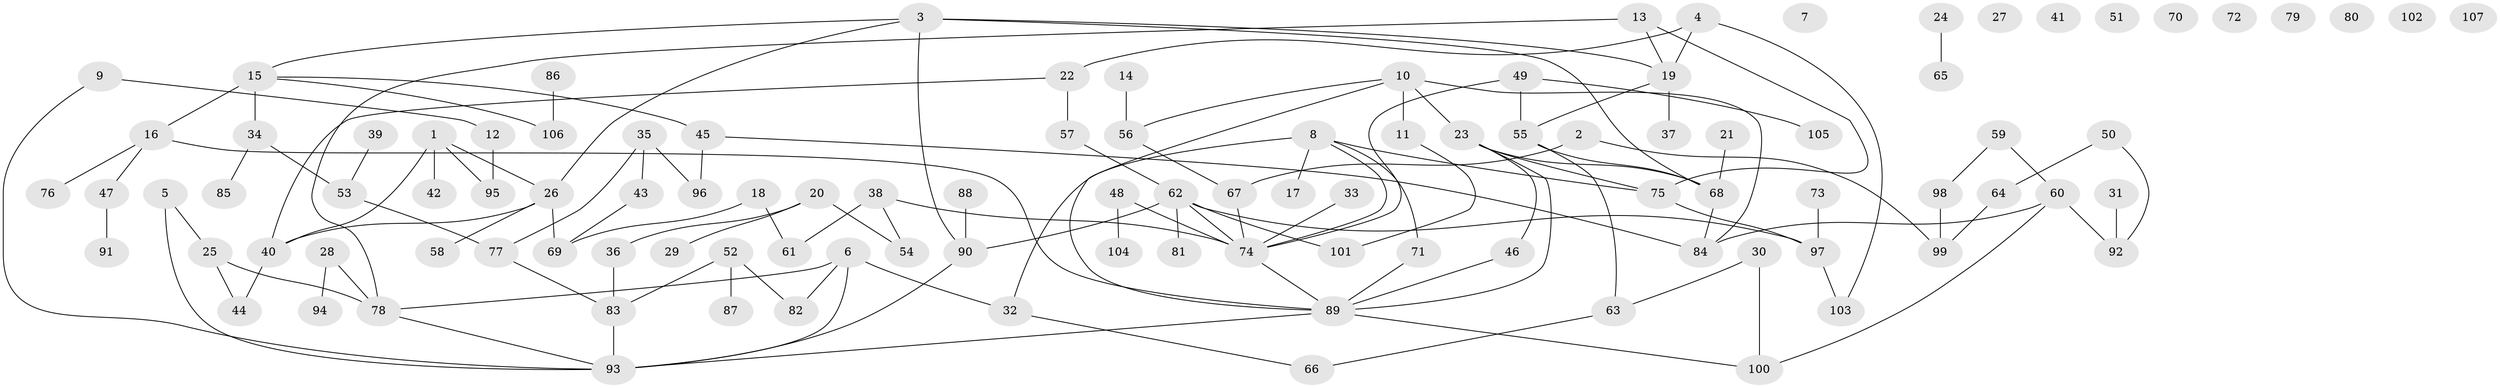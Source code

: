 // Generated by graph-tools (version 1.1) at 2025/33/03/09/25 02:33:36]
// undirected, 107 vertices, 131 edges
graph export_dot {
graph [start="1"]
  node [color=gray90,style=filled];
  1;
  2;
  3;
  4;
  5;
  6;
  7;
  8;
  9;
  10;
  11;
  12;
  13;
  14;
  15;
  16;
  17;
  18;
  19;
  20;
  21;
  22;
  23;
  24;
  25;
  26;
  27;
  28;
  29;
  30;
  31;
  32;
  33;
  34;
  35;
  36;
  37;
  38;
  39;
  40;
  41;
  42;
  43;
  44;
  45;
  46;
  47;
  48;
  49;
  50;
  51;
  52;
  53;
  54;
  55;
  56;
  57;
  58;
  59;
  60;
  61;
  62;
  63;
  64;
  65;
  66;
  67;
  68;
  69;
  70;
  71;
  72;
  73;
  74;
  75;
  76;
  77;
  78;
  79;
  80;
  81;
  82;
  83;
  84;
  85;
  86;
  87;
  88;
  89;
  90;
  91;
  92;
  93;
  94;
  95;
  96;
  97;
  98;
  99;
  100;
  101;
  102;
  103;
  104;
  105;
  106;
  107;
  1 -- 26;
  1 -- 40;
  1 -- 42;
  1 -- 95;
  2 -- 67;
  2 -- 99;
  3 -- 15;
  3 -- 19;
  3 -- 26;
  3 -- 68;
  3 -- 90;
  4 -- 19;
  4 -- 22;
  4 -- 103;
  5 -- 25;
  5 -- 93;
  6 -- 32;
  6 -- 78;
  6 -- 82;
  6 -- 93;
  8 -- 17;
  8 -- 32;
  8 -- 71;
  8 -- 74;
  8 -- 75;
  9 -- 12;
  9 -- 93;
  10 -- 11;
  10 -- 23;
  10 -- 56;
  10 -- 84;
  10 -- 89;
  11 -- 101;
  12 -- 95;
  13 -- 19;
  13 -- 75;
  13 -- 78;
  14 -- 56;
  15 -- 16;
  15 -- 34;
  15 -- 45;
  15 -- 106;
  16 -- 47;
  16 -- 76;
  16 -- 89;
  18 -- 61;
  18 -- 69;
  19 -- 37;
  19 -- 55;
  20 -- 29;
  20 -- 36;
  20 -- 54;
  21 -- 68;
  22 -- 40;
  22 -- 57;
  23 -- 46;
  23 -- 68;
  23 -- 75;
  23 -- 89;
  24 -- 65;
  25 -- 44;
  25 -- 78;
  26 -- 40;
  26 -- 58;
  26 -- 69;
  28 -- 78;
  28 -- 94;
  30 -- 63;
  30 -- 100;
  31 -- 92;
  32 -- 66;
  33 -- 74;
  34 -- 53;
  34 -- 85;
  35 -- 43;
  35 -- 77;
  35 -- 96;
  36 -- 83;
  38 -- 54;
  38 -- 61;
  38 -- 74;
  39 -- 53;
  40 -- 44;
  43 -- 69;
  45 -- 84;
  45 -- 96;
  46 -- 89;
  47 -- 91;
  48 -- 74;
  48 -- 104;
  49 -- 55;
  49 -- 74;
  49 -- 105;
  50 -- 64;
  50 -- 92;
  52 -- 82;
  52 -- 83;
  52 -- 87;
  53 -- 77;
  55 -- 63;
  55 -- 68;
  56 -- 67;
  57 -- 62;
  59 -- 60;
  59 -- 98;
  60 -- 84;
  60 -- 92;
  60 -- 100;
  62 -- 74;
  62 -- 81;
  62 -- 90;
  62 -- 97;
  62 -- 101;
  63 -- 66;
  64 -- 99;
  67 -- 74;
  68 -- 84;
  71 -- 89;
  73 -- 97;
  74 -- 89;
  75 -- 97;
  77 -- 83;
  78 -- 93;
  83 -- 93;
  86 -- 106;
  88 -- 90;
  89 -- 93;
  89 -- 100;
  90 -- 93;
  97 -- 103;
  98 -- 99;
}
